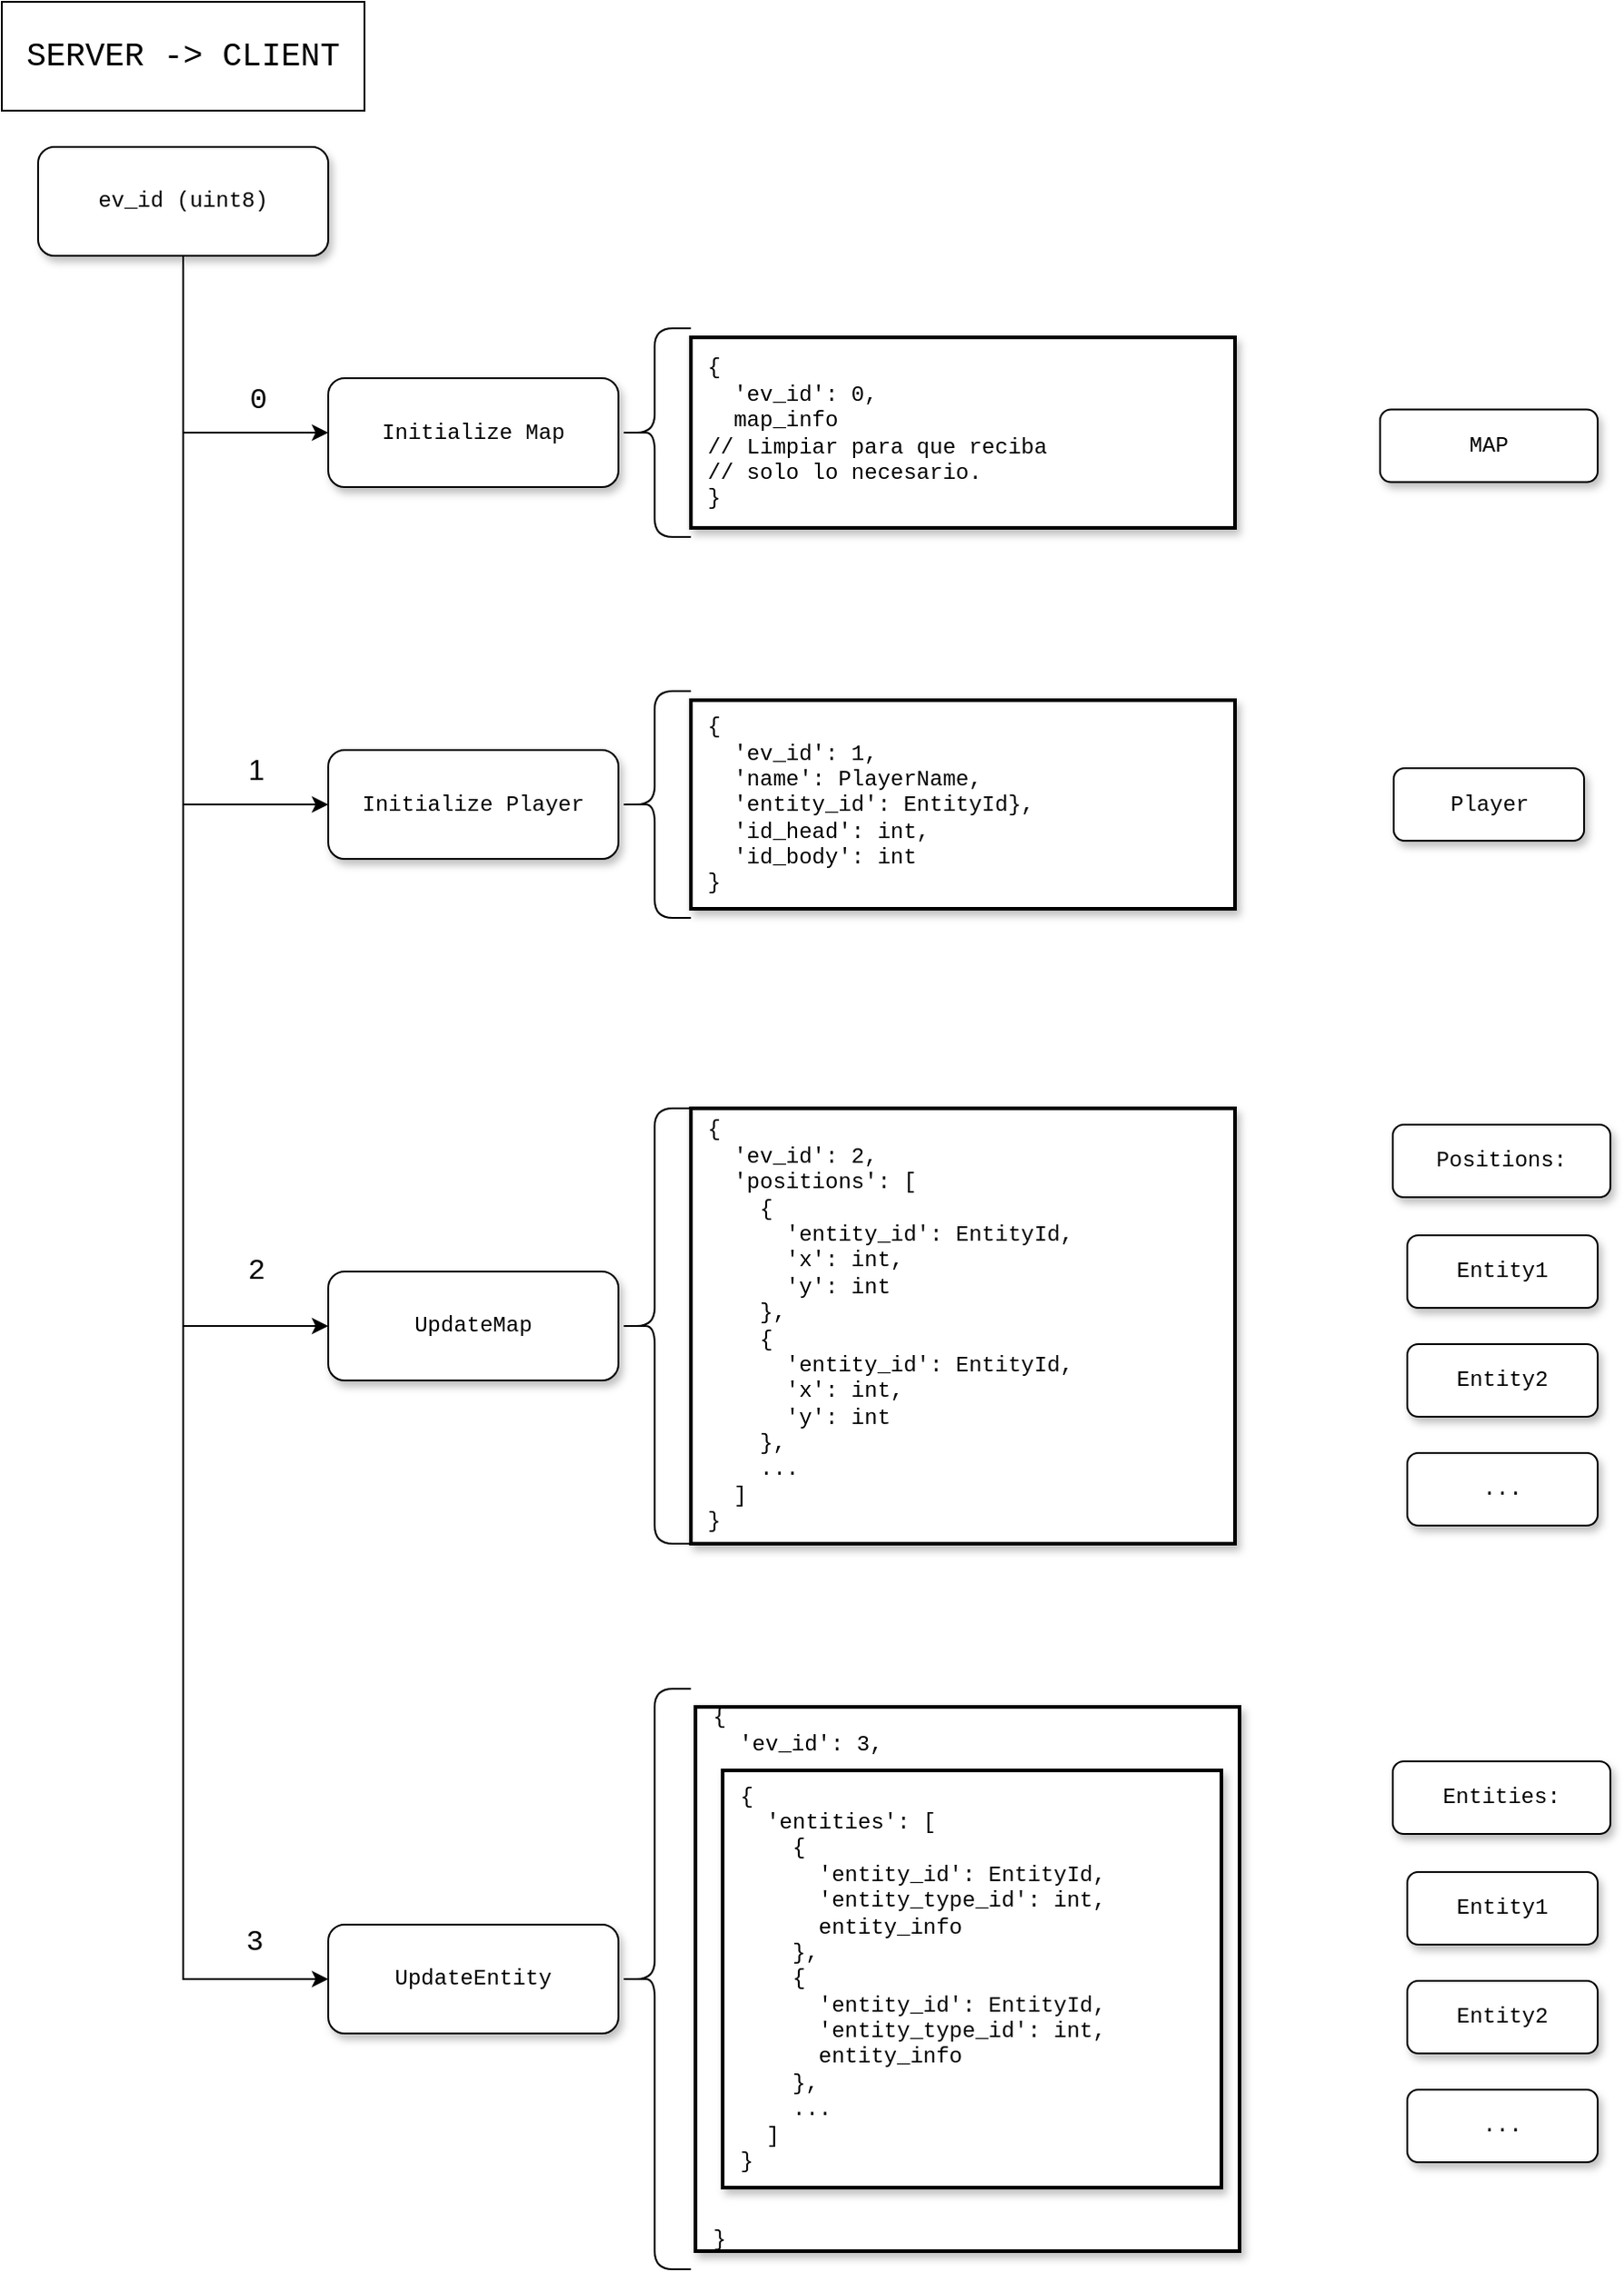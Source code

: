 <mxfile compressed="false" version="13.3.0" type="device" pages="3">
  <diagram name="Server -&gt; Client json" id="10a91c8b-09ff-31b1-d368-03940ed4cc9e">
    <mxGraphModel dx="1609" dy="911" grid="1" gridSize="10" guides="1" tooltips="1" connect="1" arrows="1" fold="1" page="0" pageScale="1" pageWidth="1100" pageHeight="850" background="#ffffff" math="0" shadow="0">
      <root>
        <mxCell id="0" />
        <mxCell id="1" parent="0" />
        <mxCell id="KYtK_DQJ-3bmVetdKUFA-22" value="Positions:" style="whiteSpace=wrap;html=1;rounded=1;shadow=1;labelBackgroundColor=none;strokeWidth=1;fontFamily=Courier New;fontSize=12;align=center;" parent="1" vertex="1">
          <mxGeometry x="787" y="639" width="120" height="40" as="geometry" />
        </mxCell>
        <mxCell id="KYtK_DQJ-3bmVetdKUFA-23" value="Entity1" style="whiteSpace=wrap;html=1;rounded=1;shadow=1;labelBackgroundColor=none;strokeWidth=1;fontFamily=Courier New;fontSize=12;align=center;" parent="1" vertex="1">
          <mxGeometry x="795" y="700" width="105" height="40" as="geometry" />
        </mxCell>
        <mxCell id="KYtK_DQJ-3bmVetdKUFA-25" value="Entity2" style="whiteSpace=wrap;html=1;rounded=1;shadow=1;labelBackgroundColor=none;strokeWidth=1;fontFamily=Courier New;fontSize=12;align=center;" parent="1" vertex="1">
          <mxGeometry x="795" y="760" width="105" height="40" as="geometry" />
        </mxCell>
        <mxCell id="KYtK_DQJ-3bmVetdKUFA-101" value="&amp;nbsp;{&lt;br&gt;&amp;nbsp; &amp;nbsp;&#39;ev_id&#39;: 0,&lt;br&gt;&amp;nbsp; &amp;nbsp;map_info&lt;br&gt;&amp;nbsp;// Limpiar para que reciba&lt;br&gt;&amp;nbsp;// solo lo necesario.&lt;br&gt;&amp;nbsp;}" style="whiteSpace=wrap;html=1;rounded=0;shadow=1;labelBackgroundColor=none;strokeWidth=2;fontFamily=Courier New;fontSize=12;align=left;" parent="1" vertex="1">
          <mxGeometry x="400" y="205" width="300" height="105" as="geometry" />
        </mxCell>
        <mxCell id="KYtK_DQJ-3bmVetdKUFA-3" style="edgeStyle=orthogonalEdgeStyle;rounded=0;orthogonalLoop=1;jettySize=auto;html=1;exitX=0.5;exitY=1;exitDx=0;exitDy=0;entryX=0;entryY=0.5;entryDx=0;entryDy=0;fontFamily=Courier New;fontSize=16;" parent="1" source="62893188c0fa7362-1" target="62893188c0fa7362-3" edge="1">
          <mxGeometry relative="1" as="geometry" />
        </mxCell>
        <mxCell id="KYtK_DQJ-3bmVetdKUFA-4" value="2" style="edgeLabel;html=1;align=center;verticalAlign=middle;resizable=0;points=[];fontSize=16;fontFamily=Courier New;rotation=0;" parent="KYtK_DQJ-3bmVetdKUFA-3" vertex="1" connectable="0">
          <mxGeometry x="0.707" y="2" relative="1" as="geometry">
            <mxPoint x="38" y="-11.76" as="offset" />
          </mxGeometry>
        </mxCell>
        <mxCell id="KYtK_DQJ-3bmVetdKUFA-5" style="edgeStyle=orthogonalEdgeStyle;rounded=0;orthogonalLoop=1;jettySize=auto;html=1;exitX=0.5;exitY=1;exitDx=0;exitDy=0;entryX=0;entryY=0.5;entryDx=0;entryDy=0;fontFamily=Courier New;fontSize=16;" parent="1" source="62893188c0fa7362-1" target="62893188c0fa7362-2" edge="1">
          <mxGeometry relative="1" as="geometry" />
        </mxCell>
        <mxCell id="KYtK_DQJ-3bmVetdKUFA-10" value="0" style="edgeLabel;html=1;align=center;verticalAlign=middle;resizable=0;points=[];fontSize=16;fontFamily=Courier New;" parent="KYtK_DQJ-3bmVetdKUFA-5" vertex="1" connectable="0">
          <mxGeometry x="0.694" y="-2" relative="1" as="geometry">
            <mxPoint x="-12.5" y="-19.5" as="offset" />
          </mxGeometry>
        </mxCell>
        <mxCell id="KYtK_DQJ-3bmVetdKUFA-117" style="edgeStyle=orthogonalEdgeStyle;rounded=0;orthogonalLoop=1;jettySize=auto;html=1;exitX=0.5;exitY=1;exitDx=0;exitDy=0;entryX=0;entryY=0.5;entryDx=0;entryDy=0;fontFamily=Courier New;fontSize=16;" parent="1" source="62893188c0fa7362-1" target="KYtK_DQJ-3bmVetdKUFA-106" edge="1">
          <mxGeometry relative="1" as="geometry" />
        </mxCell>
        <mxCell id="KYtK_DQJ-3bmVetdKUFA-119" value="3" style="edgeLabel;html=1;align=center;verticalAlign=middle;resizable=0;points=[];fontSize=16;fontFamily=Courier New;" parent="KYtK_DQJ-3bmVetdKUFA-117" vertex="1" connectable="0">
          <mxGeometry x="0.949" y="3" relative="1" as="geometry">
            <mxPoint x="-14.59" y="-17.02" as="offset" />
          </mxGeometry>
        </mxCell>
        <mxCell id="seSkTMLVDcw1oMtLU19R-5" style="edgeStyle=orthogonalEdgeStyle;rounded=0;orthogonalLoop=1;jettySize=auto;html=1;entryX=0;entryY=0.5;entryDx=0;entryDy=0;" edge="1" parent="1" source="62893188c0fa7362-1" target="seSkTMLVDcw1oMtLU19R-4">
          <mxGeometry relative="1" as="geometry" />
        </mxCell>
        <mxCell id="seSkTMLVDcw1oMtLU19R-13" value="&lt;font style=&quot;font-size: 16px&quot;&gt;1&lt;/font&gt;" style="edgeLabel;html=1;align=center;verticalAlign=middle;resizable=0;points=[];" vertex="1" connectable="0" parent="seSkTMLVDcw1oMtLU19R-5">
          <mxGeometry x="0.583" y="22" relative="1" as="geometry">
            <mxPoint x="40" y="2" as="offset" />
          </mxGeometry>
        </mxCell>
        <mxCell id="62893188c0fa7362-1" value="ev_id (uint8)" style="whiteSpace=wrap;html=1;rounded=1;shadow=1;labelBackgroundColor=none;strokeWidth=1;fontFamily=Courier New;fontSize=12;align=center;" parent="1" vertex="1">
          <mxGeometry x="40" y="100" width="160" height="60" as="geometry" />
        </mxCell>
        <mxCell id="62893188c0fa7362-2" value="&lt;span&gt;Initialize Map&lt;/span&gt;" style="whiteSpace=wrap;html=1;rounded=1;shadow=1;labelBackgroundColor=none;strokeWidth=1;fontFamily=Courier New;fontSize=12;align=center;" parent="1" vertex="1">
          <mxGeometry x="200" y="227.5" width="160" height="60" as="geometry" />
        </mxCell>
        <mxCell id="62893188c0fa7362-3" value="&lt;span&gt;UpdateMap&lt;/span&gt;" style="whiteSpace=wrap;html=1;rounded=1;shadow=1;labelBackgroundColor=none;strokeWidth=1;fontFamily=Courier New;fontSize=12;align=center;" parent="1" vertex="1">
          <mxGeometry x="200" y="720" width="160" height="60" as="geometry" />
        </mxCell>
        <mxCell id="KYtK_DQJ-3bmVetdKUFA-11" value="" style="shape=curlyBracket;whiteSpace=wrap;html=1;rounded=1;fontFamily=Courier New;fontSize=16;rotation=0;" parent="1" vertex="1">
          <mxGeometry x="360" y="200" width="40" height="115" as="geometry" />
        </mxCell>
        <mxCell id="KYtK_DQJ-3bmVetdKUFA-20" value="&lt;span&gt;MAP&lt;/span&gt;" style="whiteSpace=wrap;html=1;rounded=1;shadow=1;labelBackgroundColor=none;strokeWidth=1;fontFamily=Courier New;fontSize=12;align=center;" parent="1" vertex="1">
          <mxGeometry x="780" y="244.75" width="120" height="40" as="geometry" />
        </mxCell>
        <mxCell id="KYtK_DQJ-3bmVetdKUFA-26" value="..." style="whiteSpace=wrap;html=1;rounded=1;shadow=1;labelBackgroundColor=none;strokeWidth=1;fontFamily=Courier New;fontSize=12;align=center;" parent="1" vertex="1">
          <mxGeometry x="795" y="820" width="105" height="40" as="geometry" />
        </mxCell>
        <mxCell id="KYtK_DQJ-3bmVetdKUFA-50" value="&lt;font style=&quot;font-size: 18px&quot;&gt;SERVER -&amp;gt; CLIENT&lt;/font&gt;" style="rounded=0;whiteSpace=wrap;html=1;fontFamily=Courier New;fontSize=16;align=center;" parent="1" vertex="1">
          <mxGeometry x="20" y="20" width="200" height="60" as="geometry" />
        </mxCell>
        <mxCell id="KYtK_DQJ-3bmVetdKUFA-52" value="" style="shape=curlyBracket;whiteSpace=wrap;html=1;rounded=1;fontFamily=Courier New;fontSize=16;rotation=0;" parent="1" vertex="1">
          <mxGeometry x="360" y="630" width="40" height="240" as="geometry" />
        </mxCell>
        <mxCell id="KYtK_DQJ-3bmVetdKUFA-106" value="&lt;span&gt;UpdateEntity&lt;/span&gt;" style="whiteSpace=wrap;html=1;rounded=1;shadow=1;labelBackgroundColor=none;strokeWidth=1;fontFamily=Courier New;fontSize=12;align=center;" parent="1" vertex="1">
          <mxGeometry x="200" y="1080" width="160" height="60" as="geometry" />
        </mxCell>
        <mxCell id="KYtK_DQJ-3bmVetdKUFA-107" value="" style="shape=curlyBracket;whiteSpace=wrap;html=1;rounded=1;fontFamily=Courier New;fontSize=16;rotation=0;" parent="1" vertex="1">
          <mxGeometry x="360" y="950" width="40" height="320" as="geometry" />
        </mxCell>
        <mxCell id="seSkTMLVDcw1oMtLU19R-4" value="&lt;span&gt;Initialize Player&lt;/span&gt;" style="whiteSpace=wrap;html=1;rounded=1;shadow=1;labelBackgroundColor=none;strokeWidth=1;fontFamily=Courier New;fontSize=12;align=center;" vertex="1" parent="1">
          <mxGeometry x="200" y="432.5" width="160" height="60" as="geometry" />
        </mxCell>
        <mxCell id="seSkTMLVDcw1oMtLU19R-8" value="&amp;nbsp;{&lt;br&gt;&amp;nbsp; &amp;nbsp;&#39;ev_id&#39;: 1,&lt;br&gt;&amp;nbsp; &amp;nbsp;&#39;name&#39;: PlayerName,&lt;div&gt;&amp;nbsp; &amp;nbsp;&#39;entity_id&#39;: EntityId},&lt;/div&gt;&lt;div&gt;&amp;nbsp; &amp;nbsp;&#39;id_head&#39;: int,&lt;br&gt;&lt;/div&gt;&lt;div&gt;&amp;nbsp; &amp;nbsp;&#39;id_body&#39;: int&lt;/div&gt;&amp;nbsp;}" style="whiteSpace=wrap;html=1;rounded=0;shadow=1;labelBackgroundColor=none;strokeWidth=2;fontFamily=Courier New;fontSize=12;align=left;" vertex="1" parent="1">
          <mxGeometry x="400" y="405" width="300" height="115" as="geometry" />
        </mxCell>
        <mxCell id="seSkTMLVDcw1oMtLU19R-10" value="" style="shape=curlyBracket;whiteSpace=wrap;html=1;rounded=1;fontFamily=Courier New;fontSize=16;rotation=0;" vertex="1" parent="1">
          <mxGeometry x="360" y="400" width="40" height="125" as="geometry" />
        </mxCell>
        <mxCell id="seSkTMLVDcw1oMtLU19R-11" value="Player" style="whiteSpace=wrap;html=1;rounded=1;shadow=1;labelBackgroundColor=none;strokeWidth=1;fontFamily=Courier New;fontSize=12;align=center;" vertex="1" parent="1">
          <mxGeometry x="787.5" y="442.5" width="105" height="40" as="geometry" />
        </mxCell>
        <mxCell id="seSkTMLVDcw1oMtLU19R-18" value="&amp;nbsp;{&lt;br&gt;&amp;nbsp; &amp;nbsp;&#39;ev_id&#39;: 2,&lt;br&gt;&amp;nbsp; &amp;nbsp;&#39;positions&#39;: [&lt;br&gt;&amp;nbsp; &amp;nbsp; &amp;nbsp;{&lt;br&gt;&amp;nbsp; &amp;nbsp; &amp;nbsp; &amp;nbsp;&#39;entity_id&#39;: EntityId,&lt;br&gt;&amp;nbsp; &amp;nbsp; &amp;nbsp; &amp;nbsp;&#39;x&#39;: int,&lt;br&gt;&amp;nbsp; &amp;nbsp; &amp;nbsp; &amp;nbsp;&#39;y&#39;: int&lt;br&gt;&amp;nbsp; &amp;nbsp; &amp;nbsp;},&lt;br&gt;&amp;nbsp; &amp;nbsp; &amp;nbsp;{&lt;br&gt;&amp;nbsp; &amp;nbsp; &amp;nbsp; &amp;nbsp;&#39;entity_id&#39;: EntityId,&lt;br&gt;&amp;nbsp; &amp;nbsp; &amp;nbsp; &amp;nbsp;&#39;x&#39;: int,&lt;br&gt;&amp;nbsp; &amp;nbsp; &amp;nbsp; &amp;nbsp;&#39;y&#39;: int&lt;br&gt;&amp;nbsp; &amp;nbsp; &amp;nbsp;},&lt;br&gt;&amp;nbsp; &amp;nbsp; &amp;nbsp;...&lt;br&gt;&amp;nbsp; &amp;nbsp;]&lt;br&gt;&amp;nbsp;}" style="whiteSpace=wrap;html=1;rounded=0;shadow=1;labelBackgroundColor=none;strokeWidth=2;fontFamily=Courier New;fontSize=12;align=left;" vertex="1" parent="1">
          <mxGeometry x="400" y="630" width="300" height="240" as="geometry" />
        </mxCell>
        <mxCell id="seSkTMLVDcw1oMtLU19R-22" value="&amp;nbsp;{&lt;br&gt;&amp;nbsp; &amp;nbsp;&#39;ev_id&#39;: 3,&lt;br&gt;&lt;br&gt;&lt;br&gt;&lt;br&gt;&lt;br&gt;&lt;br&gt;&lt;br&gt;&lt;br&gt;&lt;br&gt;&lt;br&gt;&lt;br&gt;&lt;br&gt;&lt;br&gt;&lt;br&gt;&lt;br&gt;&lt;br&gt;&lt;br&gt;&lt;br&gt;&lt;br&gt;&amp;nbsp;}" style="whiteSpace=wrap;html=1;rounded=0;shadow=1;labelBackgroundColor=none;strokeWidth=2;fontFamily=Courier New;fontSize=12;align=left;" vertex="1" parent="1">
          <mxGeometry x="402.5" y="960" width="300" height="300" as="geometry" />
        </mxCell>
        <mxCell id="seSkTMLVDcw1oMtLU19R-23" value="&lt;span&gt;&amp;nbsp;{&lt;br&gt;&amp;nbsp; &amp;nbsp;&#39;entities&#39;: [&lt;br&gt;&amp;nbsp; &amp;nbsp; &amp;nbsp;{&lt;br&gt;&amp;nbsp; &amp;nbsp; &amp;nbsp; &amp;nbsp;&#39;entity_id&#39;: EntityId,&lt;br&gt;&amp;nbsp; &amp;nbsp; &amp;nbsp; &amp;nbsp;&#39;entity_type_id&#39;: int,&lt;br&gt;&amp;nbsp; &amp;nbsp; &amp;nbsp; &amp;nbsp;entity_info&lt;br&gt;&amp;nbsp; &amp;nbsp; &amp;nbsp;},&lt;br&gt;&amp;nbsp; &amp;nbsp; &amp;nbsp;{&lt;/span&gt;&lt;br&gt;&amp;nbsp; &amp;nbsp; &amp;nbsp; &amp;nbsp;&#39;entity_id&#39;: EntityId,&lt;br&gt;&amp;nbsp; &amp;nbsp; &amp;nbsp; &amp;nbsp;&#39;entity_type_id&#39;: int,&lt;br&gt;&amp;nbsp; &amp;nbsp; &amp;nbsp; &amp;nbsp;entity_info&lt;br&gt;&amp;nbsp; &amp;nbsp; &amp;nbsp;},&lt;br&gt;&amp;nbsp; &amp;nbsp; &amp;nbsp;...&lt;br&gt;&amp;nbsp; &amp;nbsp;]&lt;br&gt;&amp;nbsp;}" style="whiteSpace=wrap;html=1;rounded=0;shadow=1;labelBackgroundColor=none;strokeWidth=2;fontFamily=Courier New;fontSize=12;align=left;" vertex="1" parent="1">
          <mxGeometry x="417.5" y="995" width="275" height="230" as="geometry" />
        </mxCell>
        <mxCell id="seSkTMLVDcw1oMtLU19R-24" value="Entities:" style="whiteSpace=wrap;html=1;rounded=1;shadow=1;labelBackgroundColor=none;strokeWidth=1;fontFamily=Courier New;fontSize=12;align=center;" vertex="1" parent="1">
          <mxGeometry x="787" y="990" width="120" height="40" as="geometry" />
        </mxCell>
        <mxCell id="seSkTMLVDcw1oMtLU19R-25" value="Entity1" style="whiteSpace=wrap;html=1;rounded=1;shadow=1;labelBackgroundColor=none;strokeWidth=1;fontFamily=Courier New;fontSize=12;align=center;" vertex="1" parent="1">
          <mxGeometry x="795" y="1051" width="105" height="40" as="geometry" />
        </mxCell>
        <mxCell id="seSkTMLVDcw1oMtLU19R-26" value="Entity2" style="whiteSpace=wrap;html=1;rounded=1;shadow=1;labelBackgroundColor=none;strokeWidth=1;fontFamily=Courier New;fontSize=12;align=center;" vertex="1" parent="1">
          <mxGeometry x="795" y="1111" width="105" height="40" as="geometry" />
        </mxCell>
        <mxCell id="seSkTMLVDcw1oMtLU19R-27" value="..." style="whiteSpace=wrap;html=1;rounded=1;shadow=1;labelBackgroundColor=none;strokeWidth=1;fontFamily=Courier New;fontSize=12;align=center;" vertex="1" parent="1">
          <mxGeometry x="795" y="1171" width="105" height="40" as="geometry" />
        </mxCell>
      </root>
    </mxGraphModel>
  </diagram>
  <diagram id="DuVVOKHTS6CnTLzgB9to" name="Client -&gt; Server json">
    <mxGraphModel dx="337" dy="706" grid="1" gridSize="10" guides="1" tooltips="1" connect="1" arrows="1" fold="1" page="0" pageScale="1" pageWidth="850" pageHeight="1100" background="none" math="0" shadow="0">
      <root>
        <mxCell id="_s7IfOFS6uS4sjVXHc8J-0" />
        <mxCell id="_s7IfOFS6uS4sjVXHc8J-1" parent="_s7IfOFS6uS4sjVXHc8J-0" />
        <mxCell id="8rJWjVu2OszqLLAVaxLL-0" value="{{ &#39;ev_id&#39; : 1 },&lt;br&gt;&lt;br&gt;&lt;br&gt;&lt;br&gt;&lt;br&gt;&lt;br&gt;&lt;br&gt;&lt;br&gt;&lt;br&gt;&lt;br&gt;&lt;br&gt;}" style="whiteSpace=wrap;html=1;rounded=0;shadow=1;labelBackgroundColor=none;strokeWidth=2;fontFamily=Courier New;fontSize=12;align=left;" parent="_s7IfOFS6uS4sjVXHc8J-1" vertex="1">
          <mxGeometry x="1280" y="560" width="370" height="185" as="geometry" />
        </mxCell>
        <mxCell id="8rJWjVu2OszqLLAVaxLL-1" value="{{ &#39;ev_id&#39; : 0 },&lt;br&gt;&lt;br&gt;&lt;br&gt;&lt;br&gt;&lt;br&gt;&lt;br&gt;&lt;br&gt;&lt;br&gt;&lt;br&gt;&lt;br&gt;&lt;br&gt;}" style="whiteSpace=wrap;html=1;rounded=0;shadow=1;labelBackgroundColor=none;strokeWidth=2;fontFamily=Courier New;fontSize=12;align=left;" parent="_s7IfOFS6uS4sjVXHc8J-1" vertex="1">
          <mxGeometry x="1280" y="220" width="370" height="185" as="geometry" />
        </mxCell>
        <mxCell id="8rJWjVu2OszqLLAVaxLL-2" style="edgeStyle=orthogonalEdgeStyle;rounded=0;orthogonalLoop=1;jettySize=auto;html=1;exitX=0.5;exitY=1;exitDx=0;exitDy=0;entryX=0;entryY=0.5;entryDx=0;entryDy=0;fontFamily=Courier New;fontSize=16;" parent="_s7IfOFS6uS4sjVXHc8J-1" source="8rJWjVu2OszqLLAVaxLL-6" target="8rJWjVu2OszqLLAVaxLL-8" edge="1">
          <mxGeometry relative="1" as="geometry" />
        </mxCell>
        <mxCell id="8rJWjVu2OszqLLAVaxLL-3" value="1" style="edgeLabel;html=1;align=center;verticalAlign=middle;resizable=0;points=[];fontSize=16;fontFamily=Courier New;" parent="8rJWjVu2OszqLLAVaxLL-2" vertex="1" connectable="0">
          <mxGeometry x="0.707" y="2" relative="1" as="geometry">
            <mxPoint x="38" y="-18.57" as="offset" />
          </mxGeometry>
        </mxCell>
        <mxCell id="8rJWjVu2OszqLLAVaxLL-4" style="edgeStyle=orthogonalEdgeStyle;rounded=0;orthogonalLoop=1;jettySize=auto;html=1;exitX=0.5;exitY=1;exitDx=0;exitDy=0;entryX=0;entryY=0.5;entryDx=0;entryDy=0;fontFamily=Courier New;fontSize=16;" parent="_s7IfOFS6uS4sjVXHc8J-1" source="8rJWjVu2OszqLLAVaxLL-6" target="8rJWjVu2OszqLLAVaxLL-7" edge="1">
          <mxGeometry relative="1" as="geometry" />
        </mxCell>
        <mxCell id="8rJWjVu2OszqLLAVaxLL-5" value="0" style="edgeLabel;html=1;align=center;verticalAlign=middle;resizable=0;points=[];fontSize=16;fontFamily=Courier New;" parent="8rJWjVu2OszqLLAVaxLL-4" vertex="1" connectable="0">
          <mxGeometry x="0.694" y="-2" relative="1" as="geometry">
            <mxPoint x="-4" y="-19.53" as="offset" />
          </mxGeometry>
        </mxCell>
        <mxCell id="8rJWjVu2OszqLLAVaxLL-6" value="ev_id (uint8)" style="whiteSpace=wrap;html=1;rounded=1;shadow=1;labelBackgroundColor=none;strokeWidth=1;fontFamily=Courier New;fontSize=12;align=center;" parent="_s7IfOFS6uS4sjVXHc8J-1" vertex="1">
          <mxGeometry x="915" y="110" width="170" height="60" as="geometry" />
        </mxCell>
        <mxCell id="8rJWjVu2OszqLLAVaxLL-7" value="&lt;span&gt;Initialize&lt;/span&gt;" style="whiteSpace=wrap;html=1;rounded=1;shadow=1;labelBackgroundColor=none;strokeWidth=1;fontFamily=Courier New;fontSize=12;align=center;" parent="_s7IfOFS6uS4sjVXHc8J-1" vertex="1">
          <mxGeometry x="1080" y="282.5" width="160" height="60" as="geometry" />
        </mxCell>
        <mxCell id="8rJWjVu2OszqLLAVaxLL-8" value="ConsoleCommand" style="whiteSpace=wrap;html=1;rounded=1;shadow=1;labelBackgroundColor=none;strokeWidth=1;fontFamily=Courier New;fontSize=12;align=center;" parent="_s7IfOFS6uS4sjVXHc8J-1" vertex="1">
          <mxGeometry x="1080" y="620" width="160" height="60" as="geometry" />
        </mxCell>
        <mxCell id="8rJWjVu2OszqLLAVaxLL-9" value="" style="shape=curlyBracket;whiteSpace=wrap;html=1;rounded=1;fontFamily=Courier New;fontSize=16;rotation=0;" parent="_s7IfOFS6uS4sjVXHc8J-1" vertex="1">
          <mxGeometry x="1240" y="210" width="40" height="205" as="geometry" />
        </mxCell>
        <mxCell id="8rJWjVu2OszqLLAVaxLL-10" style="edgeStyle=orthogonalEdgeStyle;rounded=0;orthogonalLoop=1;jettySize=auto;html=1;exitX=1;exitY=0.5;exitDx=0;exitDy=0;entryX=0;entryY=0.5;entryDx=0;entryDy=0;fontFamily=Courier New;fontSize=16;" parent="_s7IfOFS6uS4sjVXHc8J-1" source="8rJWjVu2OszqLLAVaxLL-11" target="8rJWjVu2OszqLLAVaxLL-12" edge="1">
          <mxGeometry relative="1" as="geometry" />
        </mxCell>
        <mxCell id="8rJWjVu2OszqLLAVaxLL-11" value="Player" style="whiteSpace=wrap;html=1;rounded=1;shadow=1;labelBackgroundColor=none;strokeWidth=1;fontFamily=Courier New;fontSize=12;align=center;" parent="_s7IfOFS6uS4sjVXHc8J-1" vertex="1">
          <mxGeometry x="1285" y="292.5" width="100" height="40" as="geometry" />
        </mxCell>
        <mxCell id="8rJWjVu2OszqLLAVaxLL-12" value="{&lt;br&gt;&amp;nbsp; &#39;name&#39; : &quot;Hello World!&quot;,&lt;br&gt;&amp;nbsp; &#39;passwd&#39; : &quot;Nope&quot;&lt;br&gt;}" style="whiteSpace=wrap;html=1;rounded=0;shadow=1;labelBackgroundColor=none;strokeWidth=2;fontFamily=Courier New;fontSize=12;align=left;" parent="_s7IfOFS6uS4sjVXHc8J-1" vertex="1">
          <mxGeometry x="1445" y="252.5" width="200" height="120" as="geometry" />
        </mxCell>
        <mxCell id="8rJWjVu2OszqLLAVaxLL-13" value="&lt;span style=&quot;font-size: 18px&quot;&gt;CLIENT -&amp;gt; SERVER&lt;/span&gt;" style="rounded=0;whiteSpace=wrap;html=1;fontFamily=Courier New;fontSize=16;align=center;" parent="_s7IfOFS6uS4sjVXHc8J-1" vertex="1">
          <mxGeometry x="900" y="30" width="200" height="60" as="geometry" />
        </mxCell>
        <mxCell id="8rJWjVu2OszqLLAVaxLL-14" value="" style="shape=curlyBracket;whiteSpace=wrap;html=1;rounded=1;fontFamily=Courier New;fontSize=16;rotation=0;" parent="_s7IfOFS6uS4sjVXHc8J-1" vertex="1">
          <mxGeometry x="1240" y="550" width="40" height="205" as="geometry" />
        </mxCell>
        <mxCell id="8rJWjVu2OszqLLAVaxLL-15" style="edgeStyle=orthogonalEdgeStyle;rounded=0;orthogonalLoop=1;jettySize=auto;html=1;exitX=1;exitY=0.5;exitDx=0;exitDy=0;entryX=0;entryY=0.5;entryDx=0;entryDy=0;fontFamily=Courier New;fontSize=16;" parent="_s7IfOFS6uS4sjVXHc8J-1" source="8rJWjVu2OszqLLAVaxLL-16" target="8rJWjVu2OszqLLAVaxLL-17" edge="1">
          <mxGeometry relative="1" as="geometry" />
        </mxCell>
        <mxCell id="8rJWjVu2OszqLLAVaxLL-16" value="Command" style="whiteSpace=wrap;html=1;rounded=1;shadow=1;labelBackgroundColor=none;strokeWidth=1;fontFamily=Courier New;fontSize=12;align=center;" parent="_s7IfOFS6uS4sjVXHc8J-1" vertex="1">
          <mxGeometry x="1285" y="632.5" width="100" height="40" as="geometry" />
        </mxCell>
        <mxCell id="8rJWjVu2OszqLLAVaxLL-17" value="{&lt;br&gt;&amp;nbsp; &#39;cmd&#39; : &quot;Sleep&quot;,&lt;br&gt;&amp;nbsp; &#39;args&#39; : {arg1, arg2, ..}&lt;br&gt;}" style="whiteSpace=wrap;html=1;rounded=0;shadow=1;labelBackgroundColor=none;strokeWidth=2;fontFamily=Courier New;fontSize=12;align=left;" parent="_s7IfOFS6uS4sjVXHc8J-1" vertex="1">
          <mxGeometry x="1445" y="602.5" width="200" height="100" as="geometry" />
        </mxCell>
        <mxCell id="9_mrCvzZk_hu6NLlaEXw-0" value="{{ &#39;ev_id&#39; : 2 },&lt;br&gt;&lt;br&gt;&lt;br&gt;&lt;br&gt;&lt;br&gt;&lt;br&gt;&lt;br&gt;&lt;br&gt;&lt;br&gt;&lt;br&gt;&lt;br&gt;}" style="whiteSpace=wrap;html=1;rounded=0;shadow=1;labelBackgroundColor=none;strokeWidth=2;fontFamily=Courier New;fontSize=12;align=left;" vertex="1" parent="_s7IfOFS6uS4sjVXHc8J-1">
          <mxGeometry x="1280" y="900" width="370" height="185" as="geometry" />
        </mxCell>
        <mxCell id="9_mrCvzZk_hu6NLlaEXw-1" value="2" style="edgeLabel;html=1;align=center;verticalAlign=middle;resizable=0;points=[];fontSize=16;fontFamily=Courier New;" vertex="1" connectable="0" parent="_s7IfOFS6uS4sjVXHc8J-1">
          <mxGeometry x="1050" y="979.997" as="geometry">
            <mxPoint x="-12" y="-6" as="offset" />
          </mxGeometry>
        </mxCell>
        <mxCell id="9_mrCvzZk_hu6NLlaEXw-2" value="Move" style="whiteSpace=wrap;html=1;rounded=1;shadow=1;labelBackgroundColor=none;strokeWidth=1;fontFamily=Courier New;fontSize=12;align=center;" vertex="1" parent="_s7IfOFS6uS4sjVXHc8J-1">
          <mxGeometry x="1080" y="960" width="160" height="60" as="geometry" />
        </mxCell>
        <mxCell id="9_mrCvzZk_hu6NLlaEXw-3" value="" style="shape=curlyBracket;whiteSpace=wrap;html=1;rounded=1;fontFamily=Courier New;fontSize=16;rotation=0;" vertex="1" parent="_s7IfOFS6uS4sjVXHc8J-1">
          <mxGeometry x="1240" y="890" width="40" height="205" as="geometry" />
        </mxCell>
        <mxCell id="9_mrCvzZk_hu6NLlaEXw-4" style="edgeStyle=orthogonalEdgeStyle;rounded=0;orthogonalLoop=1;jettySize=auto;html=1;exitX=1;exitY=0.5;exitDx=0;exitDy=0;entryX=0;entryY=0.5;entryDx=0;entryDy=0;fontFamily=Courier New;fontSize=16;" edge="1" parent="_s7IfOFS6uS4sjVXHc8J-1" source="9_mrCvzZk_hu6NLlaEXw-5" target="9_mrCvzZk_hu6NLlaEXw-6">
          <mxGeometry relative="1" as="geometry" />
        </mxCell>
        <mxCell id="9_mrCvzZk_hu6NLlaEXw-5" value="Movement" style="whiteSpace=wrap;html=1;rounded=1;shadow=1;labelBackgroundColor=none;strokeWidth=1;fontFamily=Courier New;fontSize=12;align=center;" vertex="1" parent="_s7IfOFS6uS4sjVXHc8J-1">
          <mxGeometry x="1285" y="972.5" width="100" height="40" as="geometry" />
        </mxCell>
        <mxCell id="9_mrCvzZk_hu6NLlaEXw-6" value="{&lt;br&gt;&amp;nbsp; &#39;action&#39; : START,&lt;br&gt;&amp;nbsp; &#39;direction&#39; : UP&lt;br&gt;}" style="whiteSpace=wrap;html=1;rounded=0;shadow=1;labelBackgroundColor=none;strokeWidth=2;fontFamily=Courier New;fontSize=12;align=left;" vertex="1" parent="_s7IfOFS6uS4sjVXHc8J-1">
          <mxGeometry x="1445" y="942.5" width="200" height="100" as="geometry" />
        </mxCell>
        <mxCell id="9_mrCvzZk_hu6NLlaEXw-7" style="edgeStyle=orthogonalEdgeStyle;rounded=0;orthogonalLoop=1;jettySize=auto;html=1;exitX=0.5;exitY=1;exitDx=0;exitDy=0;entryX=0;entryY=0.5;entryDx=0;entryDy=0;fontFamily=Courier New;fontSize=16;" edge="1" parent="_s7IfOFS6uS4sjVXHc8J-1" source="8rJWjVu2OszqLLAVaxLL-6" target="9_mrCvzZk_hu6NLlaEXw-2">
          <mxGeometry relative="1" as="geometry">
            <mxPoint x="1010" y="180" as="sourcePoint" />
            <mxPoint x="1090" y="660" as="targetPoint" />
            <Array as="points">
              <mxPoint x="1000" y="990" />
            </Array>
          </mxGeometry>
        </mxCell>
      </root>
    </mxGraphModel>
  </diagram>
  <diagram id="oRo_z_dw-nL0XvEMk9dy" name="Network flow ">
    <mxGraphModel dx="2280" dy="8" grid="1" gridSize="10" guides="1" tooltips="1" connect="1" arrows="1" fold="1" page="0" pageScale="1" pageWidth="850" pageHeight="1100" background="#ffffff" math="0" shadow="0">
      <root>
        <mxCell id="OZjUQ0gGfMh4LwKYj09D-0" />
        <mxCell id="OZjUQ0gGfMh4LwKYj09D-1" parent="OZjUQ0gGfMh4LwKYj09D-0" />
        <mxCell id="OZjUQ0gGfMh4LwKYj09D-16" value="" style="ellipse;shape=umlControl;whiteSpace=wrap;html=1;strokeColor=#000000;fillColor=#ffffff;fontFamily=Courier New;" vertex="1" parent="OZjUQ0gGfMh4LwKYj09D-1">
          <mxGeometry x="1285" y="1802" width="120" height="138" as="geometry" />
        </mxCell>
        <mxCell id="OZjUQ0gGfMh4LwKYj09D-17" value="" style="ellipse;shape=umlControl;whiteSpace=wrap;html=1;strokeColor=#000000;fillColor=#ffffff;fontFamily=Courier New;" vertex="1" parent="OZjUQ0gGfMh4LwKYj09D-1">
          <mxGeometry x="1275" y="1822" width="120" height="138" as="geometry" />
        </mxCell>
        <mxCell id="mMupcujavIfd1Qa72NL4-7" style="edgeStyle=orthogonalEdgeStyle;rounded=0;comic=0;orthogonalLoop=1;jettySize=auto;html=1;entryX=0.563;entryY=0.13;entryDx=0;entryDy=0;entryPerimeter=0;startArrow=none;startFill=0;endArrow=classic;endFill=1;strokeWidth=1;fontFamily=Courier New;" edge="1" parent="OZjUQ0gGfMh4LwKYj09D-1" source="mMupcujavIfd1Qa72NL4-4" target="OZjUQ0gGfMh4LwKYj09D-16">
          <mxGeometry relative="1" as="geometry" />
        </mxCell>
        <mxCell id="mMupcujavIfd1Qa72NL4-6" style="edgeStyle=orthogonalEdgeStyle;rounded=0;comic=0;orthogonalLoop=1;jettySize=auto;html=1;entryX=0.567;entryY=0.13;entryDx=0;entryDy=0;entryPerimeter=0;startArrow=none;startFill=0;endArrow=classic;endFill=1;strokeWidth=1;fontFamily=Courier New;" edge="1" parent="OZjUQ0gGfMh4LwKYj09D-1" source="mMupcujavIfd1Qa72NL4-3" target="OZjUQ0gGfMh4LwKYj09D-17">
          <mxGeometry relative="1" as="geometry">
            <Array as="points">
              <mxPoint x="1343" y="1795" />
            </Array>
          </mxGeometry>
        </mxCell>
        <mxCell id="mMupcujavIfd1Qa72NL4-4" value="" style="rounded=0;whiteSpace=wrap;html=1;strokeColor=#000000;strokeWidth=1;fillColor=#ffffff;fontFamily=Courier New;" vertex="1" parent="OZjUQ0gGfMh4LwKYj09D-1">
          <mxGeometry x="1272.5" y="1660" width="160" height="80" as="geometry" />
        </mxCell>
        <mxCell id="mMupcujavIfd1Qa72NL4-3" value="" style="rounded=0;whiteSpace=wrap;html=1;strokeColor=#000000;strokeWidth=1;fillColor=#ffffff;fontFamily=Courier New;" vertex="1" parent="OZjUQ0gGfMh4LwKYj09D-1">
          <mxGeometry x="1262.5" y="1671" width="160" height="80" as="geometry" />
        </mxCell>
        <mxCell id="mMupcujavIfd1Qa72NL4-2" value="SocketManager" style="rounded=0;whiteSpace=wrap;html=1;strokeColor=#000000;strokeWidth=1;fillColor=#ffffff;fontFamily=Courier New;" vertex="1" parent="OZjUQ0gGfMh4LwKYj09D-1">
          <mxGeometry x="1250" y="1680" width="160" height="80" as="geometry" />
        </mxCell>
        <mxCell id="OZjUQ0gGfMh4LwKYj09D-2" value="" style="rounded=0;whiteSpace=wrap;html=1;fillColor=none;strokeColor=#FF8000;strokeWidth=3;" vertex="1" parent="OZjUQ0gGfMh4LwKYj09D-1">
          <mxGeometry x="1230" y="1280" width="1080" height="720" as="geometry" />
        </mxCell>
        <mxCell id="OZjUQ0gGfMh4LwKYj09D-3" value="" style="rounded=0;whiteSpace=wrap;html=1;fillColor=none;strokeColor=#000000;strokeWidth=2;" vertex="1" parent="OZjUQ0gGfMh4LwKYj09D-1">
          <mxGeometry x="1710" y="1320" width="560" height="640" as="geometry" />
        </mxCell>
        <mxCell id="OZjUQ0gGfMh4LwKYj09D-4" value="" style="ellipse;shape=umlControl;whiteSpace=wrap;html=1;strokeColor=#000000;fillColor=#ffffff;fontFamily=Courier New;perimeterSpacing=1;" vertex="1" parent="OZjUQ0gGfMh4LwKYj09D-1">
          <mxGeometry x="1780" y="1330" width="115" height="128" as="geometry" />
        </mxCell>
        <mxCell id="OZjUQ0gGfMh4LwKYj09D-5" value="" style="ellipse;shape=umlControl;whiteSpace=wrap;html=1;strokeColor=#000000;fillColor=#ffffff;fontFamily=Courier New;perimeterSpacing=1;" vertex="1" parent="OZjUQ0gGfMh4LwKYj09D-1">
          <mxGeometry x="1765" y="1350" width="115" height="127" as="geometry" />
        </mxCell>
        <mxCell id="OZjUQ0gGfMh4LwKYj09D-6" value="" style="ellipse;shape=umlControl;whiteSpace=wrap;html=1;strokeColor=#000000;fillColor=#ffffff;fontFamily=Courier New;" vertex="1" parent="OZjUQ0gGfMh4LwKYj09D-1">
          <mxGeometry x="1280" y="1302" width="120" height="118" as="geometry" />
        </mxCell>
        <mxCell id="OZjUQ0gGfMh4LwKYj09D-7" value="" style="ellipse;shape=umlControl;whiteSpace=wrap;html=1;strokeColor=#000000;fillColor=#ffffff;fontFamily=Courier New;" vertex="1" parent="OZjUQ0gGfMh4LwKYj09D-1">
          <mxGeometry x="1270" y="1312" width="120" height="138" as="geometry" />
        </mxCell>
        <mxCell id="OZjUQ0gGfMh4LwKYj09D-8" value="" style="rounded=0;whiteSpace=wrap;html=1;fillColor=none;strokeColor=#007FFF;strokeWidth=3;" vertex="1" parent="OZjUQ0gGfMh4LwKYj09D-1">
          <mxGeometry x="220" y="1280" width="880" height="720" as="geometry" />
        </mxCell>
        <mxCell id="OZjUQ0gGfMh4LwKYj09D-9" value="SocketSender" style="ellipse;shape=umlControl;whiteSpace=wrap;html=1;strokeColor=#000000;fillColor=#ffffff;fontFamily=Courier New;perimeterSpacing=1;" vertex="1" parent="OZjUQ0gGfMh4LwKYj09D-1">
          <mxGeometry x="940" y="1330" width="120" height="140" as="geometry" />
        </mxCell>
        <mxCell id="OZjUQ0gGfMh4LwKYj09D-10" style="edgeStyle=orthogonalEdgeStyle;rounded=0;orthogonalLoop=1;jettySize=auto;html=1;entryX=1.029;entryY=0.558;entryDx=0;entryDy=0;entryPerimeter=0;startArrow=none;startFill=0;endArrow=classic;endFill=1;strokeWidth=1;fontFamily=Courier New;" edge="1" parent="OZjUQ0gGfMh4LwKYj09D-1" source="OZjUQ0gGfMh4LwKYj09D-12" target="OZjUQ0gGfMh4LwKYj09D-34">
          <mxGeometry relative="1" as="geometry">
            <Array as="points">
              <mxPoint x="900" y="1910" />
              <mxPoint x="900" y="1880" />
            </Array>
          </mxGeometry>
        </mxCell>
        <mxCell id="OZjUQ0gGfMh4LwKYj09D-11" value="handle(Event)" style="edgeLabel;html=1;align=center;verticalAlign=middle;resizable=0;points=[];fontFamily=Courier New;labelBackgroundColor=none;" vertex="1" connectable="0" parent="OZjUQ0gGfMh4LwKYj09D-10">
          <mxGeometry x="0.167" relative="1" as="geometry">
            <mxPoint x="-8.86" y="-9.18" as="offset" />
          </mxGeometry>
        </mxCell>
        <mxCell id="OZjUQ0gGfMh4LwKYj09D-12" value="SocketReceiver" style="ellipse;shape=umlControl;whiteSpace=wrap;html=1;strokeColor=#000000;fillColor=#ffffff;fontFamily=Courier New;perimeterSpacing=1;" vertex="1" parent="OZjUQ0gGfMh4LwKYj09D-1">
          <mxGeometry x="940" y="1840" width="120" height="140" as="geometry" />
        </mxCell>
        <mxCell id="OZjUQ0gGfMh4LwKYj09D-13" value="" style="endArrow=open;dashed=1;html=1;fontFamily=Courier New;strokeWidth=3;exitX=1.033;exitY=0.534;exitDx=0;exitDy=0;exitPerimeter=0;entryX=0.012;entryY=0.525;entryDx=0;entryDy=0;entryPerimeter=0;endFill=0;" edge="1" parent="OZjUQ0gGfMh4LwKYj09D-1" source="OZjUQ0gGfMh4LwKYj09D-9" target="OZjUQ0gGfMh4LwKYj09D-14">
          <mxGeometry width="50" height="50" relative="1" as="geometry">
            <mxPoint x="1150" y="1420" as="sourcePoint" />
            <mxPoint x="1960" y="1390" as="targetPoint" />
          </mxGeometry>
        </mxCell>
        <mxCell id="OZjUQ0gGfMh4LwKYj09D-14" value="SocketReceiver" style="ellipse;shape=umlControl;whiteSpace=wrap;html=1;strokeColor=#000000;fillColor=#ffffff;fontFamily=Courier New;perimeterSpacing=1;" vertex="1" parent="OZjUQ0gGfMh4LwKYj09D-1">
          <mxGeometry x="1260" y="1332" width="120" height="138" as="geometry" />
        </mxCell>
        <mxCell id="OZjUQ0gGfMh4LwKYj09D-15" value="" style="endArrow=open;dashed=1;html=1;fontFamily=Courier New;strokeWidth=3;endFill=0;exitX=0.002;exitY=0.588;exitDx=0;exitDy=0;exitPerimeter=0;entryX=1.033;entryY=0.588;entryDx=0;entryDy=0;entryPerimeter=0;" edge="1" parent="OZjUQ0gGfMh4LwKYj09D-1" source="OZjUQ0gGfMh4LwKYj09D-18" target="OZjUQ0gGfMh4LwKYj09D-12">
          <mxGeometry width="50" height="50" relative="1" as="geometry">
            <mxPoint x="1638.88" y="1912.64" as="sourcePoint" />
            <mxPoint x="1540.0" y="1910" as="targetPoint" />
          </mxGeometry>
        </mxCell>
        <mxCell id="OZjUQ0gGfMh4LwKYj09D-18" value="SocketSender" style="ellipse;shape=umlControl;whiteSpace=wrap;html=1;strokeColor=#000000;fillColor=#ffffff;fontFamily=Courier New;perimeterSpacing=1;" vertex="1" parent="OZjUQ0gGfMh4LwKYj09D-1">
          <mxGeometry x="1265" y="1842" width="120" height="138" as="geometry" />
        </mxCell>
        <mxCell id="OZjUQ0gGfMh4LwKYj09D-19" value="Dispatcher" style="ellipse;shape=umlControl;whiteSpace=wrap;html=1;strokeColor=#000000;fillColor=#ffffff;fontFamily=Courier New;perimeterSpacing=1;" vertex="1" parent="OZjUQ0gGfMh4LwKYj09D-1">
          <mxGeometry x="1445" y="1315" width="115" height="130" as="geometry" />
        </mxCell>
        <mxCell id="OZjUQ0gGfMh4LwKYj09D-20" value="" style="endArrow=classic;html=1;strokeWidth=1;fontFamily=Courier New;entryX=0.002;entryY=0.541;entryDx=0;entryDy=0;entryPerimeter=0;exitX=1.012;exitY=0.532;exitDx=0;exitDy=0;exitPerimeter=0;" edge="1" parent="OZjUQ0gGfMh4LwKYj09D-1" source="OZjUQ0gGfMh4LwKYj09D-6" target="OZjUQ0gGfMh4LwKYj09D-19">
          <mxGeometry width="50" height="50" relative="1" as="geometry">
            <mxPoint x="1400" y="1400" as="sourcePoint" />
            <mxPoint x="1450" y="1350" as="targetPoint" />
          </mxGeometry>
        </mxCell>
        <mxCell id="OZjUQ0gGfMh4LwKYj09D-21" value="" style="endArrow=classic;html=1;strokeWidth=1;fontFamily=Courier New;exitX=1.014;exitY=0.551;exitDx=0;exitDy=0;exitPerimeter=0;entryX=-0.012;entryY=0.563;entryDx=0;entryDy=0;entryPerimeter=0;" edge="1" parent="OZjUQ0gGfMh4LwKYj09D-1" source="OZjUQ0gGfMh4LwKYj09D-7" target="OZjUQ0gGfMh4LwKYj09D-19">
          <mxGeometry width="50" height="50" relative="1" as="geometry">
            <mxPoint x="1400" y="1410.006" as="sourcePoint" />
            <mxPoint x="1462.804" y="1430.002" as="targetPoint" />
          </mxGeometry>
        </mxCell>
        <mxCell id="OZjUQ0gGfMh4LwKYj09D-22" value="" style="endArrow=classic;html=1;strokeWidth=1;fontFamily=Courier New;exitX=1.004;exitY=0.591;exitDx=0;exitDy=0;exitPerimeter=0;entryX=-0.007;entryY=0.597;entryDx=0;entryDy=0;entryPerimeter=0;" edge="1" parent="OZjUQ0gGfMh4LwKYj09D-1" source="OZjUQ0gGfMh4LwKYj09D-14" target="OZjUQ0gGfMh4LwKYj09D-19">
          <mxGeometry width="50" height="50" relative="1" as="geometry">
            <mxPoint x="1390.0" y="1430.0" as="sourcePoint" />
            <mxPoint x="1460.856" y="1431.176" as="targetPoint" />
          </mxGeometry>
        </mxCell>
        <mxCell id="mMupcujavIfd1Qa72NL4-8" style="edgeStyle=orthogonalEdgeStyle;rounded=0;comic=0;orthogonalLoop=1;jettySize=auto;html=1;startArrow=none;startFill=0;endArrow=classic;endFill=1;strokeWidth=1;fontFamily=Courier New;entryX=0.5;entryY=1;entryDx=0;entryDy=0;" edge="1" parent="OZjUQ0gGfMh4LwKYj09D-1" source="OZjUQ0gGfMh4LwKYj09D-23" target="mMupcujavIfd1Qa72NL4-9">
          <mxGeometry relative="1" as="geometry">
            <mxPoint x="1517.5" y="1740.0" as="targetPoint" />
          </mxGeometry>
        </mxCell>
        <mxCell id="OZjUQ0gGfMh4LwKYj09D-23" value="Broadcaster" style="ellipse;shape=umlControl;whiteSpace=wrap;html=1;strokeColor=#000000;fillColor=#ffffff;fontFamily=Courier New;perimeterSpacing=1;" vertex="1" parent="OZjUQ0gGfMh4LwKYj09D-1">
          <mxGeometry x="1450" y="1817" width="115" height="130" as="geometry" />
        </mxCell>
        <mxCell id="OZjUQ0gGfMh4LwKYj09D-27" value="" style="rounded=0;whiteSpace=wrap;html=1;fillColor=none;strokeColor=#000000;strokeWidth=2;" vertex="1" parent="OZjUQ0gGfMh4LwKYj09D-1">
          <mxGeometry x="240" y="1320" width="480" height="640" as="geometry" />
        </mxCell>
        <mxCell id="OZjUQ0gGfMh4LwKYj09D-28" style="edgeStyle=orthogonalEdgeStyle;rounded=0;orthogonalLoop=1;jettySize=auto;html=1;entryX=0.011;entryY=0.572;entryDx=0;entryDy=0;entryPerimeter=0;startArrow=none;startFill=0;endArrow=classic;endFill=1;strokeWidth=1;fontFamily=Courier New;" edge="1" parent="OZjUQ0gGfMh4LwKYj09D-1" source="OZjUQ0gGfMh4LwKYj09D-30" target="OZjUQ0gGfMh4LwKYj09D-9">
          <mxGeometry relative="1" as="geometry" />
        </mxCell>
        <mxCell id="OZjUQ0gGfMh4LwKYj09D-29" value="handle(Event)" style="edgeLabel;html=1;align=center;verticalAlign=middle;resizable=0;points=[];fontFamily=Courier New;" vertex="1" connectable="0" parent="OZjUQ0gGfMh4LwKYj09D-28">
          <mxGeometry x="-0.493" y="4" relative="1" as="geometry">
            <mxPoint x="54" y="-21.43" as="offset" />
          </mxGeometry>
        </mxCell>
        <mxCell id="OZjUQ0gGfMh4LwKYj09D-30" value="SocketManager" style="rounded=0;whiteSpace=wrap;html=1;strokeColor=#000000;strokeWidth=1;fillColor=#ffffff;fontFamily=Courier New;" vertex="1" parent="OZjUQ0gGfMh4LwKYj09D-1">
          <mxGeometry x="830" y="1600" width="160" height="80" as="geometry" />
        </mxCell>
        <mxCell id="OZjUQ0gGfMh4LwKYj09D-31" value="send(Event)" style="text;html=1;align=center;verticalAlign=middle;resizable=0;points=[];autosize=1;fontFamily=Courier New;" vertex="1" parent="OZjUQ0gGfMh4LwKYj09D-1">
          <mxGeometry x="755" y="1509" width="90" height="20" as="geometry" />
        </mxCell>
        <mxCell id="OZjUQ0gGfMh4LwKYj09D-32" style="edgeStyle=orthogonalEdgeStyle;rounded=0;orthogonalLoop=1;jettySize=auto;html=1;startArrow=none;startFill=0;endArrow=classic;endFill=1;strokeWidth=1;fontFamily=Courier New;entryX=1;entryY=0.5;entryDx=0;entryDy=0;" edge="1" parent="OZjUQ0gGfMh4LwKYj09D-1" source="OZjUQ0gGfMh4LwKYj09D-34" target="OZjUQ0gGfMh4LwKYj09D-50">
          <mxGeometry relative="1" as="geometry">
            <mxPoint x="440" y="1722" as="targetPoint" />
            <Array as="points">
              <mxPoint x="525" y="1872" />
              <mxPoint x="525" y="1842" />
            </Array>
          </mxGeometry>
        </mxCell>
        <mxCell id="OZjUQ0gGfMh4LwKYj09D-33" value="Act" style="edgeLabel;html=1;align=center;verticalAlign=middle;resizable=0;points=[];fontFamily=Courier New;" vertex="1" connectable="0" parent="OZjUQ0gGfMh4LwKYj09D-32">
          <mxGeometry x="0.395" y="-2" relative="1" as="geometry">
            <mxPoint x="-16.14" y="-8" as="offset" />
          </mxGeometry>
        </mxCell>
        <mxCell id="OZjUQ0gGfMh4LwKYj09D-34" value="ReceiveHandler" style="ellipse;shape=umlControl;whiteSpace=wrap;html=1;strokeColor=#000000;fillColor=#ffffff;fontFamily=Courier New;perimeterSpacing=1;" vertex="1" parent="OZjUQ0gGfMh4LwKYj09D-1">
          <mxGeometry x="570" y="1802" width="120" height="140" as="geometry" />
        </mxCell>
        <mxCell id="OZjUQ0gGfMh4LwKYj09D-35" value="EventHandler1" style="ellipse;shape=umlControl;whiteSpace=wrap;html=1;strokeColor=#000000;fillColor=#ffffff;fontFamily=Courier New;perimeterSpacing=1;" vertex="1" parent="OZjUQ0gGfMh4LwKYj09D-1">
          <mxGeometry x="1750" y="1370" width="115" height="128" as="geometry" />
        </mxCell>
        <mxCell id="OZjUQ0gGfMh4LwKYj09D-36" style="edgeStyle=orthogonalEdgeStyle;rounded=0;orthogonalLoop=1;jettySize=auto;html=1;entryX=1.029;entryY=0.558;entryDx=0;entryDy=0;entryPerimeter=0;startArrow=classic;startFill=1;endArrow=none;endFill=0;strokeWidth=1;fontFamily=Courier New;" edge="1" parent="OZjUQ0gGfMh4LwKYj09D-1">
          <mxGeometry relative="1" as="geometry">
            <mxPoint x="1720" y="1420" as="sourcePoint" />
            <mxPoint x="1559.998" y="1390.236" as="targetPoint" />
            <Array as="points">
              <mxPoint x="1680" y="1420" />
              <mxPoint x="1680" y="1390" />
            </Array>
          </mxGeometry>
        </mxCell>
        <mxCell id="OZjUQ0gGfMh4LwKYj09D-37" value="handle(Event)" style="edgeLabel;html=1;align=center;verticalAlign=middle;resizable=0;points=[];fontFamily=Courier New;labelBackgroundColor=none;" vertex="1" connectable="0" parent="OZjUQ0gGfMh4LwKYj09D-36">
          <mxGeometry x="0.167" relative="1" as="geometry">
            <mxPoint x="-22.71" y="-10.17" as="offset" />
          </mxGeometry>
        </mxCell>
        <mxCell id="OZjUQ0gGfMh4LwKYj09D-38" value="" style="strokeWidth=1;html=1;shape=mxgraph.flowchart.annotation_2;align=left;labelPosition=right;pointerEvents=1;fillColor=#ffffff;fontFamily=Courier New;" vertex="1" parent="OZjUQ0gGfMh4LwKYj09D-1">
          <mxGeometry x="1720" y="1342" width="30" height="156" as="geometry" />
        </mxCell>
        <mxCell id="OZjUQ0gGfMh4LwKYj09D-39" style="edgeStyle=orthogonalEdgeStyle;rounded=0;orthogonalLoop=1;jettySize=auto;html=1;entryX=1.029;entryY=0.558;entryDx=0;entryDy=0;entryPerimeter=0;startArrow=classic;startFill=1;endArrow=none;endFill=0;strokeWidth=1;fontFamily=Courier New;exitX=0.5;exitY=0;exitDx=0;exitDy=0;" edge="1" parent="OZjUQ0gGfMh4LwKYj09D-1" source="OZjUQ0gGfMh4LwKYj09D-41">
          <mxGeometry relative="1" as="geometry">
            <mxPoint x="2030" y="1458" as="sourcePoint" />
            <mxPoint x="1919.998" y="1428.236" as="targetPoint" />
            <Array as="points">
              <mxPoint x="2090" y="1428" />
            </Array>
          </mxGeometry>
        </mxCell>
        <mxCell id="OZjUQ0gGfMh4LwKYj09D-40" value="Act" style="edgeLabel;html=1;align=center;verticalAlign=middle;resizable=0;points=[];fontFamily=Courier New;labelBackgroundColor=none;" vertex="1" connectable="0" parent="OZjUQ0gGfMh4LwKYj09D-39">
          <mxGeometry x="0.167" relative="1" as="geometry">
            <mxPoint x="-28.43" y="-8.16" as="offset" />
          </mxGeometry>
        </mxCell>
        <mxCell id="OZjUQ0gGfMh4LwKYj09D-41" value="GameState&lt;br&gt;(logic)" style="rounded=0;whiteSpace=wrap;html=1;strokeColor=#000000;strokeWidth=1;fillColor=#ffffff;fontFamily=Courier New;" vertex="1" parent="OZjUQ0gGfMh4LwKYj09D-1">
          <mxGeometry x="2010" y="1589" width="160" height="80" as="geometry" />
        </mxCell>
        <mxCell id="OZjUQ0gGfMh4LwKYj09D-42" style="edgeStyle=orthogonalEdgeStyle;rounded=0;orthogonalLoop=1;jettySize=auto;html=1;entryX=0;entryY=0.5;entryDx=0;entryDy=0;startArrow=none;startFill=0;endArrow=classic;endFill=1;strokeWidth=1;fontFamily=Courier New;" edge="1" parent="OZjUQ0gGfMh4LwKYj09D-1" source="OZjUQ0gGfMh4LwKYj09D-44" target="OZjUQ0gGfMh4LwKYj09D-41">
          <mxGeometry relative="1" as="geometry" />
        </mxCell>
        <mxCell id="OZjUQ0gGfMh4LwKYj09D-43" value="Update" style="edgeLabel;html=1;align=center;verticalAlign=middle;resizable=0;points=[];fontFamily=Courier New;labelBackgroundColor=none;" vertex="1" connectable="0" parent="OZjUQ0gGfMh4LwKYj09D-42">
          <mxGeometry x="-0.373" y="-1" relative="1" as="geometry">
            <mxPoint x="18" y="-8" as="offset" />
          </mxGeometry>
        </mxCell>
        <mxCell id="OZjUQ0gGfMh4LwKYj09D-44" value="GameLoop" style="ellipse;shape=umlControl;whiteSpace=wrap;html=1;strokeColor=#000000;fillColor=#ffffff;fontFamily=Courier New;perimeterSpacing=1;" vertex="1" parent="OZjUQ0gGfMh4LwKYj09D-1">
          <mxGeometry x="1780" y="1565" width="115" height="128" as="geometry" />
        </mxCell>
        <mxCell id="OZjUQ0gGfMh4LwKYj09D-45" style="edgeStyle=orthogonalEdgeStyle;rounded=0;orthogonalLoop=1;jettySize=auto;html=1;entryX=0.5;entryY=1;entryDx=0;entryDy=0;startArrow=none;startFill=0;endArrow=classic;endFill=1;strokeWidth=1;fontFamily=Courier New;" edge="1" parent="OZjUQ0gGfMh4LwKYj09D-1" source="OZjUQ0gGfMh4LwKYj09D-48" target="OZjUQ0gGfMh4LwKYj09D-41">
          <mxGeometry relative="1" as="geometry" />
        </mxCell>
        <mxCell id="OZjUQ0gGfMh4LwKYj09D-46" value="Observe" style="edgeLabel;html=1;align=center;verticalAlign=middle;resizable=0;points=[];fontFamily=Courier New;labelBackgroundColor=none;" vertex="1" connectable="0" parent="OZjUQ0gGfMh4LwKYj09D-45">
          <mxGeometry x="-0.317" y="-2" relative="1" as="geometry">
            <mxPoint x="-21.57" y="-7.03" as="offset" />
          </mxGeometry>
        </mxCell>
        <mxCell id="OZjUQ0gGfMh4LwKYj09D-47" style="edgeStyle=orthogonalEdgeStyle;rounded=0;orthogonalLoop=1;jettySize=auto;html=1;startArrow=none;startFill=0;endArrow=classic;endFill=1;strokeWidth=1;fontFamily=Courier New;" edge="1" parent="OZjUQ0gGfMh4LwKYj09D-1" source="OZjUQ0gGfMh4LwKYj09D-48">
          <mxGeometry relative="1" as="geometry">
            <Array as="points">
              <mxPoint x="1680" y="1857" />
              <mxPoint x="1680" y="1895" />
            </Array>
            <mxPoint x="1570" y="1895" as="targetPoint" />
          </mxGeometry>
        </mxCell>
        <mxCell id="OZjUQ0gGfMh4LwKYj09D-48" value="Observer" style="ellipse;shape=umlControl;whiteSpace=wrap;html=1;strokeColor=#000000;fillColor=#ffffff;fontFamily=Courier New;perimeterSpacing=1;" vertex="1" parent="OZjUQ0gGfMh4LwKYj09D-1">
          <mxGeometry x="1750" y="1792" width="115" height="130" as="geometry" />
        </mxCell>
        <mxCell id="OZjUQ0gGfMh4LwKYj09D-49" value="handle(Event)" style="edgeLabel;html=1;align=center;verticalAlign=middle;resizable=0;points=[];fontFamily=Courier New;labelBackgroundColor=none;" vertex="1" connectable="0" parent="OZjUQ0gGfMh4LwKYj09D-1">
          <mxGeometry x="1629.999" y="1882.0" as="geometry" />
        </mxCell>
        <mxCell id="OZjUQ0gGfMh4LwKYj09D-50" value="GameState&lt;br&gt;(graphic)" style="rounded=0;whiteSpace=wrap;html=1;strokeColor=#000000;strokeWidth=1;fillColor=#ffffff;fontFamily=Courier New;" vertex="1" parent="OZjUQ0gGfMh4LwKYj09D-1">
          <mxGeometry x="320" y="1802" width="160" height="80" as="geometry" />
        </mxCell>
        <mxCell id="OZjUQ0gGfMh4LwKYj09D-52" style="edgeStyle=orthogonalEdgeStyle;rounded=0;orthogonalLoop=1;jettySize=auto;html=1;entryX=0.5;entryY=0;entryDx=0;entryDy=0;startArrow=none;startFill=0;endArrow=classic;endFill=1;strokeWidth=1;fontFamily=Courier New;" edge="1" parent="OZjUQ0gGfMh4LwKYj09D-1" source="OZjUQ0gGfMh4LwKYj09D-56" target="OZjUQ0gGfMh4LwKYj09D-50">
          <mxGeometry relative="1" as="geometry" />
        </mxCell>
        <mxCell id="OZjUQ0gGfMh4LwKYj09D-53" value="Read" style="edgeLabel;html=1;align=center;verticalAlign=middle;resizable=0;points=[];fontFamily=Courier New;" vertex="1" connectable="0" parent="OZjUQ0gGfMh4LwKYj09D-52">
          <mxGeometry x="-0.234" y="3" relative="1" as="geometry">
            <mxPoint x="17" y="17.03" as="offset" />
          </mxGeometry>
        </mxCell>
        <mxCell id="OZjUQ0gGfMh4LwKYj09D-54" style="edgeStyle=orthogonalEdgeStyle;rounded=0;orthogonalLoop=1;jettySize=auto;html=1;entryX=0.5;entryY=1;entryDx=0;entryDy=0;startArrow=none;startFill=0;endArrow=classic;endFill=1;strokeWidth=1;fontFamily=Courier New;" edge="1" parent="OZjUQ0gGfMh4LwKYj09D-1" source="OZjUQ0gGfMh4LwKYj09D-56">
          <mxGeometry relative="1" as="geometry">
            <mxPoint x="400" y="1509" as="targetPoint" />
          </mxGeometry>
        </mxCell>
        <mxCell id="OZjUQ0gGfMh4LwKYj09D-55" value="Render" style="edgeLabel;html=1;align=center;verticalAlign=middle;resizable=0;points=[];fontFamily=Courier New;" vertex="1" connectable="0" parent="OZjUQ0gGfMh4LwKYj09D-54">
          <mxGeometry x="-0.229" y="2" relative="1" as="geometry">
            <mxPoint x="27" as="offset" />
          </mxGeometry>
        </mxCell>
        <mxCell id="OZjUQ0gGfMh4LwKYj09D-56" value="RenderLoop" style="ellipse;shape=umlControl;whiteSpace=wrap;html=1;strokeColor=#000000;fillColor=#ffffff;fontFamily=Courier New;perimeterSpacing=1;" vertex="1" parent="OZjUQ0gGfMh4LwKYj09D-1">
          <mxGeometry x="340" y="1585" width="120" height="140" as="geometry" />
        </mxCell>
        <mxCell id="OZjUQ0gGfMh4LwKYj09D-57" style="edgeStyle=orthogonalEdgeStyle;rounded=0;orthogonalLoop=1;jettySize=auto;html=1;entryX=0;entryY=0.5;entryDx=0;entryDy=0;startArrow=none;startFill=0;endArrow=classic;endFill=1;strokeWidth=1;fontFamily=Courier New;exitX=1.06;exitY=0.549;exitDx=0;exitDy=0;exitPerimeter=0;comic=0;" edge="1" parent="OZjUQ0gGfMh4LwKYj09D-1" source="OZjUQ0gGfMh4LwKYj09D-58" target="OZjUQ0gGfMh4LwKYj09D-30">
          <mxGeometry relative="1" as="geometry">
            <Array as="points">
              <mxPoint x="750" y="1459" />
              <mxPoint x="750" y="1640" />
            </Array>
          </mxGeometry>
        </mxCell>
        <mxCell id="OZjUQ0gGfMh4LwKYj09D-58" value="InputLoop" style="ellipse;shape=umlControl;whiteSpace=wrap;html=1;strokeColor=#000000;fillColor=#ffffff;fontFamily=Courier New;perimeterSpacing=1;" vertex="1" parent="OZjUQ0gGfMh4LwKYj09D-1">
          <mxGeometry x="550" y="1382" width="120" height="140" as="geometry" />
        </mxCell>
        <mxCell id="mMupcujavIfd1Qa72NL4-0" value="&lt;h1&gt;&lt;font color=&quot;#007fff&quot;&gt;Client&lt;/font&gt;&lt;/h1&gt;" style="text;html=1;align=center;verticalAlign=middle;resizable=0;points=[];autosize=1;fontFamily=Courier New;" vertex="1" parent="OZjUQ0gGfMh4LwKYj09D-1">
          <mxGeometry x="610" y="1210" width="100" height="50" as="geometry" />
        </mxCell>
        <mxCell id="mMupcujavIfd1Qa72NL4-1" value="&lt;h1&gt;&lt;font color=&quot;#ff8000&quot;&gt;Server&lt;/font&gt;&lt;/h1&gt;" style="text;html=1;align=center;verticalAlign=middle;resizable=0;points=[];autosize=1;fontFamily=Courier New;" vertex="1" parent="OZjUQ0gGfMh4LwKYj09D-1">
          <mxGeometry x="1710" y="1210" width="100" height="50" as="geometry" />
        </mxCell>
        <mxCell id="mMupcujavIfd1Qa72NL4-5" style="edgeStyle=orthogonalEdgeStyle;rounded=0;comic=0;orthogonalLoop=1;jettySize=auto;html=1;exitX=0.5;exitY=1;exitDx=0;exitDy=0;entryX=0.525;entryY=0.064;entryDx=0;entryDy=0;entryPerimeter=0;startArrow=none;startFill=0;endArrow=classic;endFill=1;strokeWidth=1;fontFamily=Courier New;" edge="1" parent="OZjUQ0gGfMh4LwKYj09D-1" source="mMupcujavIfd1Qa72NL4-2" target="OZjUQ0gGfMh4LwKYj09D-18">
          <mxGeometry relative="1" as="geometry">
            <Array as="points">
              <mxPoint x="1328" y="1760" />
            </Array>
          </mxGeometry>
        </mxCell>
        <mxCell id="mMupcujavIfd1Qa72NL4-10" style="edgeStyle=orthogonalEdgeStyle;rounded=0;comic=0;orthogonalLoop=1;jettySize=auto;html=1;entryX=1;entryY=0.5;entryDx=0;entryDy=0;startArrow=none;startFill=0;endArrow=classic;endFill=1;strokeWidth=1;fontFamily=Courier New;" edge="1" parent="OZjUQ0gGfMh4LwKYj09D-1" source="mMupcujavIfd1Qa72NL4-9" target="mMupcujavIfd1Qa72NL4-4">
          <mxGeometry relative="1" as="geometry" />
        </mxCell>
        <mxCell id="mMupcujavIfd1Qa72NL4-11" style="edgeStyle=orthogonalEdgeStyle;rounded=0;comic=0;orthogonalLoop=1;jettySize=auto;html=1;entryX=1;entryY=0.5;entryDx=0;entryDy=0;startArrow=none;startFill=0;endArrow=classic;endFill=1;strokeWidth=1;fontFamily=Courier New;" edge="1" parent="OZjUQ0gGfMh4LwKYj09D-1" source="mMupcujavIfd1Qa72NL4-9" target="mMupcujavIfd1Qa72NL4-3">
          <mxGeometry relative="1" as="geometry">
            <Array as="points">
              <mxPoint x="1450" y="1700" />
              <mxPoint x="1450" y="1711" />
            </Array>
          </mxGeometry>
        </mxCell>
        <mxCell id="mMupcujavIfd1Qa72NL4-12" style="edgeStyle=orthogonalEdgeStyle;rounded=0;comic=0;orthogonalLoop=1;jettySize=auto;html=1;startArrow=none;startFill=0;endArrow=classic;endFill=1;strokeWidth=1;fontFamily=Courier New;" edge="1" parent="OZjUQ0gGfMh4LwKYj09D-1" source="mMupcujavIfd1Qa72NL4-9" target="mMupcujavIfd1Qa72NL4-2">
          <mxGeometry relative="1" as="geometry">
            <Array as="points">
              <mxPoint x="1450" y="1700" />
              <mxPoint x="1450" y="1720" />
            </Array>
          </mxGeometry>
        </mxCell>
        <mxCell id="mMupcujavIfd1Qa72NL4-9" value="ClientsMonitor" style="rounded=0;whiteSpace=wrap;html=1;strokeColor=#000000;strokeWidth=1;fillColor=#ffffff;fontFamily=Courier New;" vertex="1" parent="OZjUQ0gGfMh4LwKYj09D-1">
          <mxGeometry x="1470" y="1660" width="160" height="80" as="geometry" />
        </mxCell>
        <mxCell id="mMupcujavIfd1Qa72NL4-13" value="" style="shape=image;html=1;verticalAlign=top;verticalLabelPosition=bottom;labelBackgroundColor=#ffffff;imageAspect=0;aspect=fixed;image=https://cdn2.iconfinder.com/data/icons/pittogrammi/142/03-128.png;strokeColor=#000000;strokeWidth=1;fillColor=#ffffff;fontFamily=Courier New;" vertex="1" parent="OZjUQ0gGfMh4LwKYj09D-1">
          <mxGeometry x="355.5" y="1433" width="89" height="89" as="geometry" />
        </mxCell>
      </root>
    </mxGraphModel>
  </diagram>
</mxfile>
